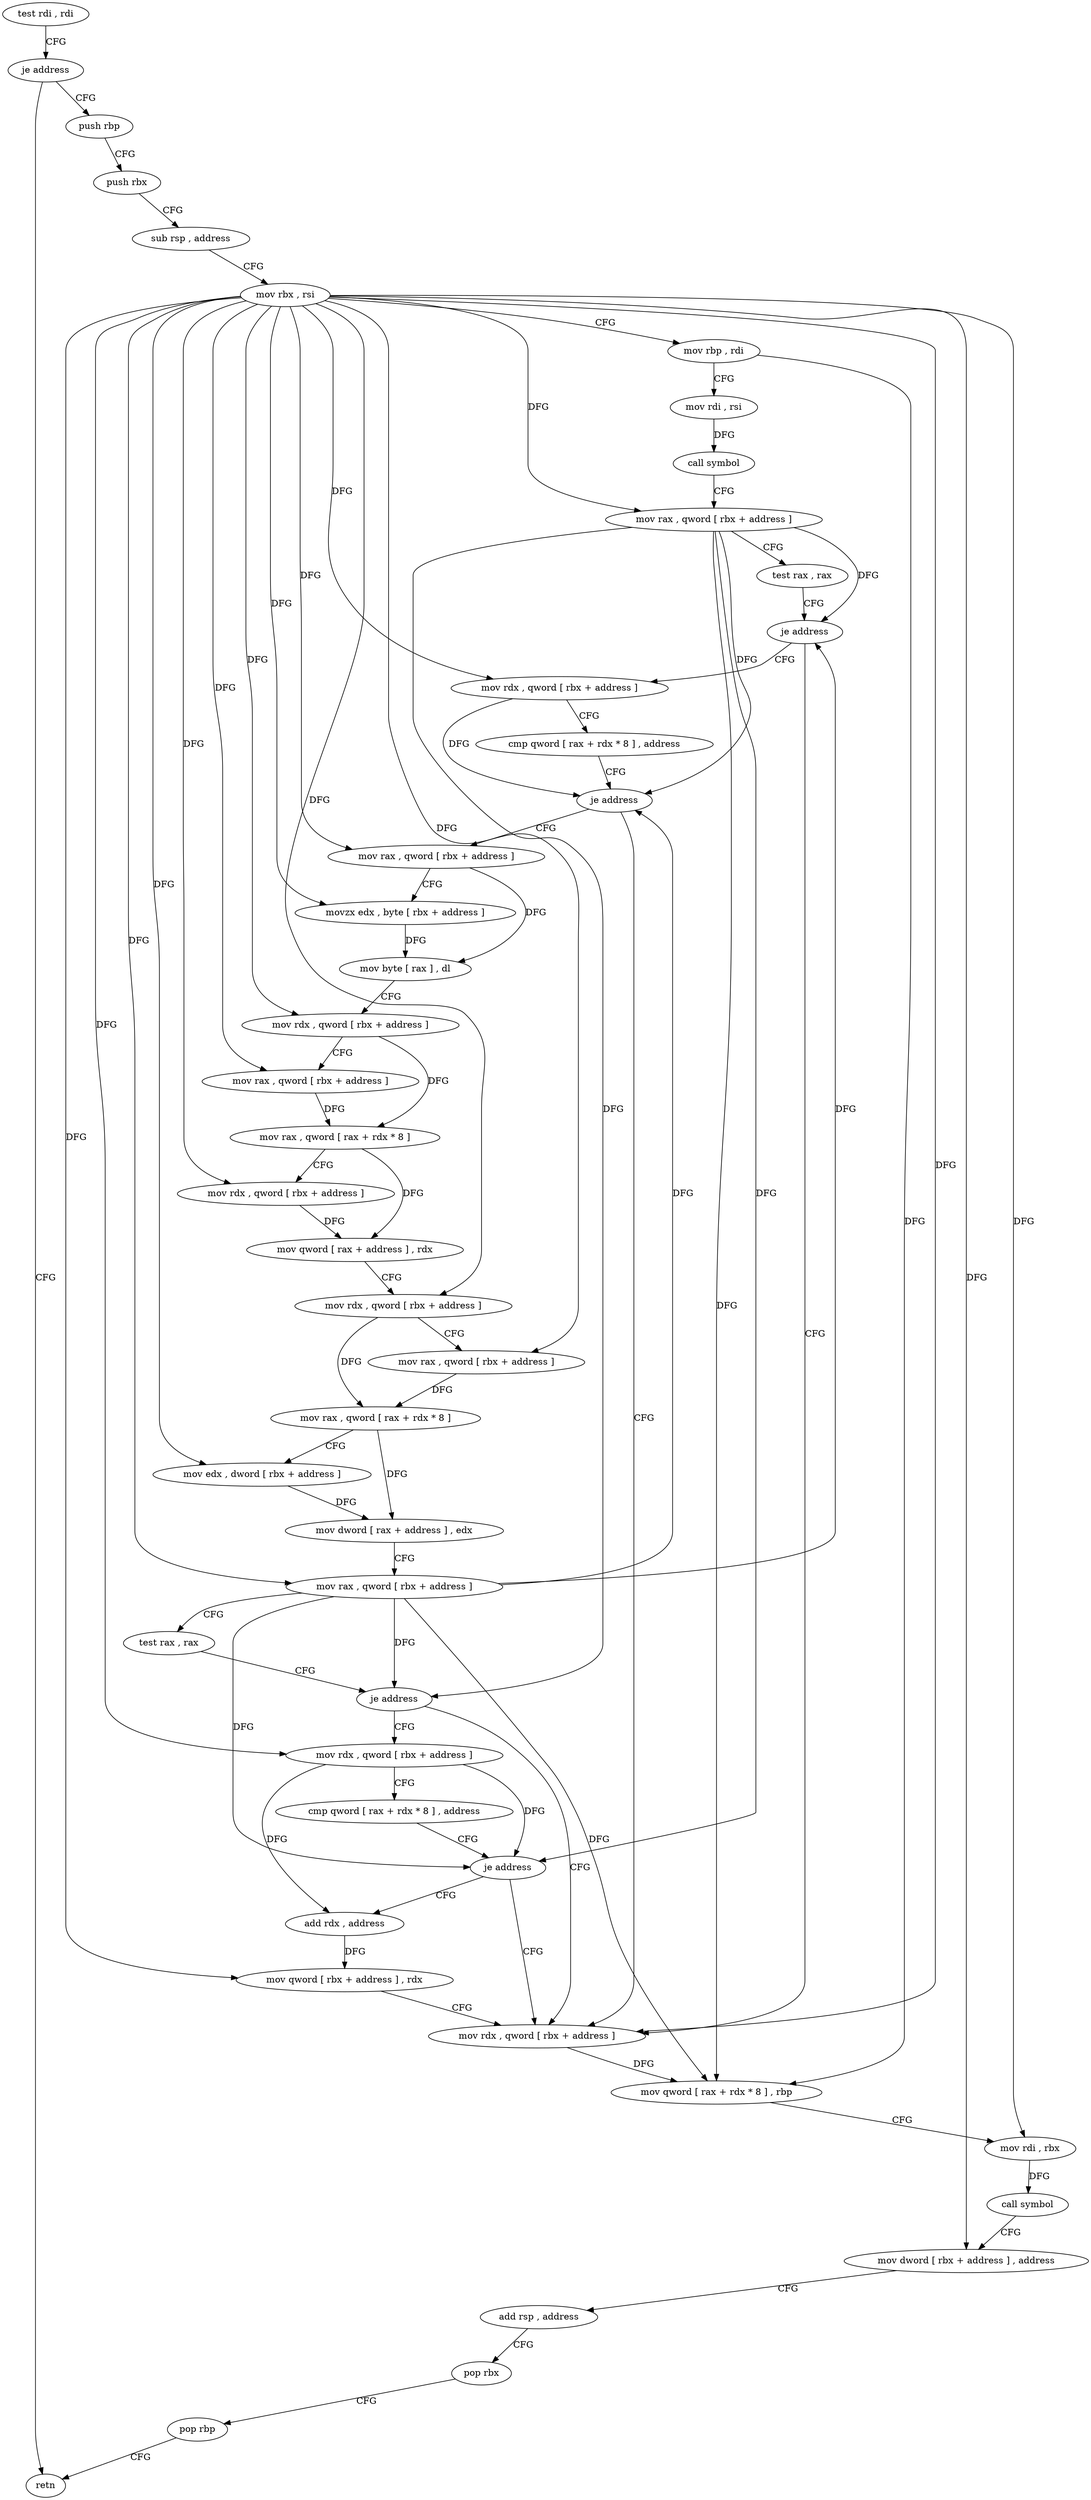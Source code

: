 digraph "func" {
"127345" [label = "test rdi , rdi" ]
"127348" [label = "je address" ]
"127499" [label = "retn" ]
"127354" [label = "push rbp" ]
"127355" [label = "push rbx" ]
"127356" [label = "sub rsp , address" ]
"127360" [label = "mov rbx , rsi" ]
"127363" [label = "mov rbp , rdi" ]
"127366" [label = "mov rdi , rsi" ]
"127369" [label = "call symbol" ]
"127374" [label = "mov rax , qword [ rbx + address ]" ]
"127378" [label = "test rax , rax" ]
"127381" [label = "je address" ]
"127470" [label = "mov rdx , qword [ rbx + address ]" ]
"127383" [label = "mov rdx , qword [ rbx + address ]" ]
"127474" [label = "mov qword [ rax + rdx * 8 ] , rbp" ]
"127478" [label = "mov rdi , rbx" ]
"127481" [label = "call symbol" ]
"127486" [label = "mov dword [ rbx + address ] , address" ]
"127493" [label = "add rsp , address" ]
"127497" [label = "pop rbx" ]
"127498" [label = "pop rbp" ]
"127387" [label = "cmp qword [ rax + rdx * 8 ] , address" ]
"127392" [label = "je address" ]
"127394" [label = "mov rax , qword [ rbx + address ]" ]
"127398" [label = "movzx edx , byte [ rbx + address ]" ]
"127402" [label = "mov byte [ rax ] , dl" ]
"127404" [label = "mov rdx , qword [ rbx + address ]" ]
"127408" [label = "mov rax , qword [ rbx + address ]" ]
"127412" [label = "mov rax , qword [ rax + rdx * 8 ]" ]
"127416" [label = "mov rdx , qword [ rbx + address ]" ]
"127420" [label = "mov qword [ rax + address ] , rdx" ]
"127424" [label = "mov rdx , qword [ rbx + address ]" ]
"127428" [label = "mov rax , qword [ rbx + address ]" ]
"127432" [label = "mov rax , qword [ rax + rdx * 8 ]" ]
"127436" [label = "mov edx , dword [ rbx + address ]" ]
"127439" [label = "mov dword [ rax + address ] , edx" ]
"127442" [label = "mov rax , qword [ rbx + address ]" ]
"127446" [label = "test rax , rax" ]
"127449" [label = "je address" ]
"127451" [label = "mov rdx , qword [ rbx + address ]" ]
"127455" [label = "cmp qword [ rax + rdx * 8 ] , address" ]
"127460" [label = "je address" ]
"127462" [label = "add rdx , address" ]
"127466" [label = "mov qword [ rbx + address ] , rdx" ]
"127345" -> "127348" [ label = "CFG" ]
"127348" -> "127499" [ label = "CFG" ]
"127348" -> "127354" [ label = "CFG" ]
"127354" -> "127355" [ label = "CFG" ]
"127355" -> "127356" [ label = "CFG" ]
"127356" -> "127360" [ label = "CFG" ]
"127360" -> "127363" [ label = "CFG" ]
"127360" -> "127374" [ label = "DFG" ]
"127360" -> "127470" [ label = "DFG" ]
"127360" -> "127478" [ label = "DFG" ]
"127360" -> "127486" [ label = "DFG" ]
"127360" -> "127383" [ label = "DFG" ]
"127360" -> "127394" [ label = "DFG" ]
"127360" -> "127398" [ label = "DFG" ]
"127360" -> "127404" [ label = "DFG" ]
"127360" -> "127408" [ label = "DFG" ]
"127360" -> "127416" [ label = "DFG" ]
"127360" -> "127424" [ label = "DFG" ]
"127360" -> "127428" [ label = "DFG" ]
"127360" -> "127436" [ label = "DFG" ]
"127360" -> "127442" [ label = "DFG" ]
"127360" -> "127451" [ label = "DFG" ]
"127360" -> "127466" [ label = "DFG" ]
"127363" -> "127366" [ label = "CFG" ]
"127363" -> "127474" [ label = "DFG" ]
"127366" -> "127369" [ label = "DFG" ]
"127369" -> "127374" [ label = "CFG" ]
"127374" -> "127378" [ label = "CFG" ]
"127374" -> "127381" [ label = "DFG" ]
"127374" -> "127474" [ label = "DFG" ]
"127374" -> "127392" [ label = "DFG" ]
"127374" -> "127449" [ label = "DFG" ]
"127374" -> "127460" [ label = "DFG" ]
"127378" -> "127381" [ label = "CFG" ]
"127381" -> "127470" [ label = "CFG" ]
"127381" -> "127383" [ label = "CFG" ]
"127470" -> "127474" [ label = "DFG" ]
"127383" -> "127387" [ label = "CFG" ]
"127383" -> "127392" [ label = "DFG" ]
"127474" -> "127478" [ label = "CFG" ]
"127478" -> "127481" [ label = "DFG" ]
"127481" -> "127486" [ label = "CFG" ]
"127486" -> "127493" [ label = "CFG" ]
"127493" -> "127497" [ label = "CFG" ]
"127497" -> "127498" [ label = "CFG" ]
"127498" -> "127499" [ label = "CFG" ]
"127387" -> "127392" [ label = "CFG" ]
"127392" -> "127470" [ label = "CFG" ]
"127392" -> "127394" [ label = "CFG" ]
"127394" -> "127398" [ label = "CFG" ]
"127394" -> "127402" [ label = "DFG" ]
"127398" -> "127402" [ label = "DFG" ]
"127402" -> "127404" [ label = "CFG" ]
"127404" -> "127408" [ label = "CFG" ]
"127404" -> "127412" [ label = "DFG" ]
"127408" -> "127412" [ label = "DFG" ]
"127412" -> "127416" [ label = "CFG" ]
"127412" -> "127420" [ label = "DFG" ]
"127416" -> "127420" [ label = "DFG" ]
"127420" -> "127424" [ label = "CFG" ]
"127424" -> "127428" [ label = "CFG" ]
"127424" -> "127432" [ label = "DFG" ]
"127428" -> "127432" [ label = "DFG" ]
"127432" -> "127436" [ label = "CFG" ]
"127432" -> "127439" [ label = "DFG" ]
"127436" -> "127439" [ label = "DFG" ]
"127439" -> "127442" [ label = "CFG" ]
"127442" -> "127446" [ label = "CFG" ]
"127442" -> "127381" [ label = "DFG" ]
"127442" -> "127474" [ label = "DFG" ]
"127442" -> "127392" [ label = "DFG" ]
"127442" -> "127449" [ label = "DFG" ]
"127442" -> "127460" [ label = "DFG" ]
"127446" -> "127449" [ label = "CFG" ]
"127449" -> "127470" [ label = "CFG" ]
"127449" -> "127451" [ label = "CFG" ]
"127451" -> "127455" [ label = "CFG" ]
"127451" -> "127460" [ label = "DFG" ]
"127451" -> "127462" [ label = "DFG" ]
"127455" -> "127460" [ label = "CFG" ]
"127460" -> "127470" [ label = "CFG" ]
"127460" -> "127462" [ label = "CFG" ]
"127462" -> "127466" [ label = "DFG" ]
"127466" -> "127470" [ label = "CFG" ]
}
